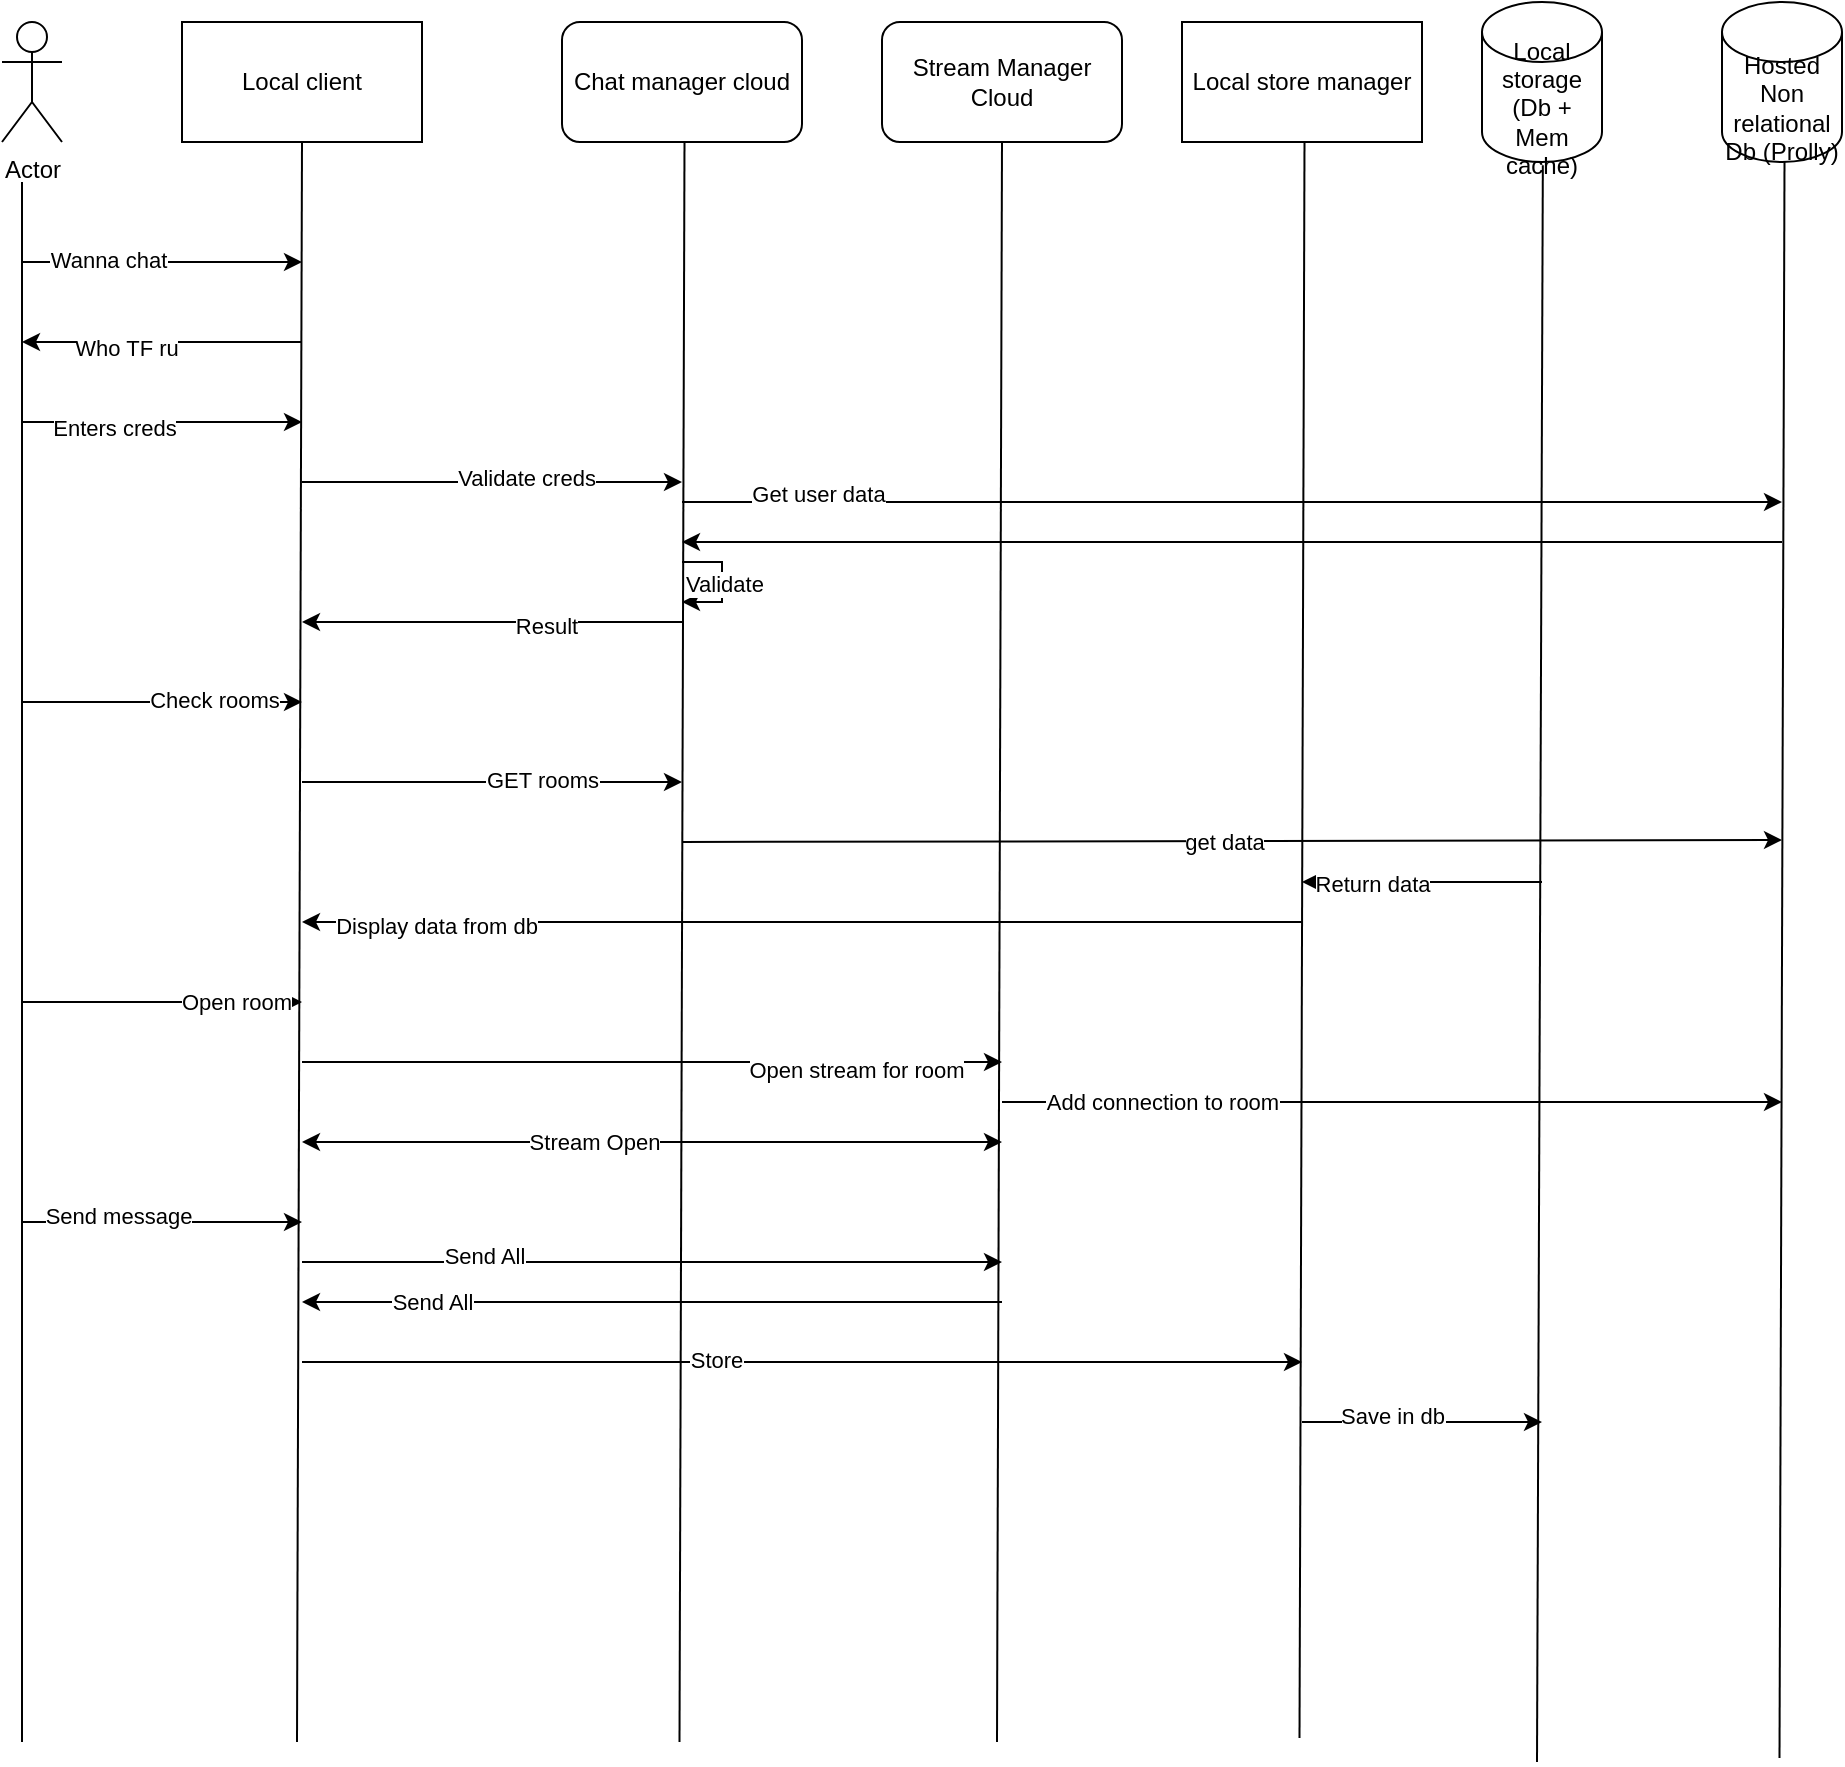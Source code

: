 <mxfile version="24.7.7">
  <diagram name="Page-1" id="YG00xivwljhJuX3czBY-">
    <mxGraphModel dx="1426" dy="783" grid="1" gridSize="10" guides="1" tooltips="1" connect="1" arrows="1" fold="1" page="1" pageScale="1" pageWidth="850" pageHeight="1100" math="0" shadow="0">
      <root>
        <mxCell id="0" />
        <mxCell id="1" parent="0" />
        <mxCell id="oywU_2BDPQYIoImPRBsn-1" value="Actor" style="shape=umlActor;verticalLabelPosition=bottom;verticalAlign=top;html=1;outlineConnect=0;" vertex="1" parent="1">
          <mxGeometry x="70" y="140" width="30" height="60" as="geometry" />
        </mxCell>
        <mxCell id="oywU_2BDPQYIoImPRBsn-2" value="Stream Manager Cloud" style="rounded=1;whiteSpace=wrap;html=1;" vertex="1" parent="1">
          <mxGeometry x="510" y="140" width="120" height="60" as="geometry" />
        </mxCell>
        <mxCell id="oywU_2BDPQYIoImPRBsn-4" value="Local client" style="rounded=0;whiteSpace=wrap;html=1;" vertex="1" parent="1">
          <mxGeometry x="160" y="140" width="120" height="60" as="geometry" />
        </mxCell>
        <mxCell id="oywU_2BDPQYIoImPRBsn-6" value="Local storage (Db + Mem cache)" style="shape=cylinder3;whiteSpace=wrap;html=1;boundedLbl=1;backgroundOutline=1;size=15;" vertex="1" parent="1">
          <mxGeometry x="810" y="130" width="60" height="80" as="geometry" />
        </mxCell>
        <mxCell id="oywU_2BDPQYIoImPRBsn-9" value="" style="endArrow=none;html=1;rounded=0;" edge="1" parent="1">
          <mxGeometry width="50" height="50" relative="1" as="geometry">
            <mxPoint x="80" y="220" as="sourcePoint" />
            <mxPoint x="80" y="1000" as="targetPoint" />
          </mxGeometry>
        </mxCell>
        <mxCell id="oywU_2BDPQYIoImPRBsn-10" value="" style="endArrow=none;html=1;rounded=0;exitX=0.5;exitY=1;exitDx=0;exitDy=0;" edge="1" parent="1" source="oywU_2BDPQYIoImPRBsn-4">
          <mxGeometry width="50" height="50" relative="1" as="geometry">
            <mxPoint x="222.5" y="200" as="sourcePoint" />
            <mxPoint x="217.5" y="1000" as="targetPoint" />
          </mxGeometry>
        </mxCell>
        <mxCell id="oywU_2BDPQYIoImPRBsn-11" value="" style="endArrow=none;html=1;rounded=0;exitX=0.507;exitY=1.02;exitDx=0;exitDy=0;exitPerimeter=0;" edge="1" parent="1" source="oywU_2BDPQYIoImPRBsn-6">
          <mxGeometry width="50" height="50" relative="1" as="geometry">
            <mxPoint x="842.5" y="210" as="sourcePoint" />
            <mxPoint x="837.5" y="1010" as="targetPoint" />
          </mxGeometry>
        </mxCell>
        <mxCell id="oywU_2BDPQYIoImPRBsn-13" value="" style="endArrow=none;html=1;rounded=0;exitX=0.5;exitY=1;exitDx=0;exitDy=0;" edge="1" parent="1" source="oywU_2BDPQYIoImPRBsn-2">
          <mxGeometry width="50" height="50" relative="1" as="geometry">
            <mxPoint x="572.5" y="200" as="sourcePoint" />
            <mxPoint x="567.5" y="1000" as="targetPoint" />
          </mxGeometry>
        </mxCell>
        <mxCell id="oywU_2BDPQYIoImPRBsn-15" value="" style="endArrow=classic;html=1;rounded=0;" edge="1" parent="1">
          <mxGeometry width="50" height="50" relative="1" as="geometry">
            <mxPoint x="80" y="260" as="sourcePoint" />
            <mxPoint x="220" y="260" as="targetPoint" />
          </mxGeometry>
        </mxCell>
        <mxCell id="oywU_2BDPQYIoImPRBsn-16" value="Wanna chat" style="edgeLabel;html=1;align=center;verticalAlign=middle;resizable=0;points=[];" vertex="1" connectable="0" parent="oywU_2BDPQYIoImPRBsn-15">
          <mxGeometry x="-0.383" y="1" relative="1" as="geometry">
            <mxPoint as="offset" />
          </mxGeometry>
        </mxCell>
        <mxCell id="oywU_2BDPQYIoImPRBsn-17" value="" style="endArrow=classic;html=1;rounded=0;" edge="1" parent="1">
          <mxGeometry width="50" height="50" relative="1" as="geometry">
            <mxPoint x="220" y="300" as="sourcePoint" />
            <mxPoint x="80" y="300" as="targetPoint" />
          </mxGeometry>
        </mxCell>
        <mxCell id="oywU_2BDPQYIoImPRBsn-18" value="Who TF ru" style="edgeLabel;html=1;align=center;verticalAlign=middle;resizable=0;points=[];" vertex="1" connectable="0" parent="oywU_2BDPQYIoImPRBsn-17">
          <mxGeometry x="0.265" y="3" relative="1" as="geometry">
            <mxPoint as="offset" />
          </mxGeometry>
        </mxCell>
        <mxCell id="oywU_2BDPQYIoImPRBsn-19" value="" style="endArrow=classic;html=1;rounded=0;" edge="1" parent="1">
          <mxGeometry width="50" height="50" relative="1" as="geometry">
            <mxPoint x="80" y="340" as="sourcePoint" />
            <mxPoint x="220" y="340" as="targetPoint" />
          </mxGeometry>
        </mxCell>
        <mxCell id="oywU_2BDPQYIoImPRBsn-20" value="Enters creds" style="edgeLabel;html=1;align=center;verticalAlign=middle;resizable=0;points=[];" vertex="1" connectable="0" parent="oywU_2BDPQYIoImPRBsn-19">
          <mxGeometry x="-0.353" y="-3" relative="1" as="geometry">
            <mxPoint as="offset" />
          </mxGeometry>
        </mxCell>
        <mxCell id="oywU_2BDPQYIoImPRBsn-21" value="Chat manager cloud" style="rounded=1;whiteSpace=wrap;html=1;" vertex="1" parent="1">
          <mxGeometry x="350" y="140" width="120" height="60" as="geometry" />
        </mxCell>
        <mxCell id="oywU_2BDPQYIoImPRBsn-22" value="" style="endArrow=none;html=1;rounded=0;exitX=0.5;exitY=1;exitDx=0;exitDy=0;" edge="1" parent="1">
          <mxGeometry width="50" height="50" relative="1" as="geometry">
            <mxPoint x="411.25" y="200" as="sourcePoint" />
            <mxPoint x="408.75" y="1000" as="targetPoint" />
          </mxGeometry>
        </mxCell>
        <mxCell id="oywU_2BDPQYIoImPRBsn-23" value="" style="endArrow=classic;html=1;rounded=0;" edge="1" parent="1">
          <mxGeometry width="50" height="50" relative="1" as="geometry">
            <mxPoint x="220" y="370" as="sourcePoint" />
            <mxPoint x="410" y="370" as="targetPoint" />
          </mxGeometry>
        </mxCell>
        <mxCell id="oywU_2BDPQYIoImPRBsn-24" value="Validate creds" style="edgeLabel;html=1;align=center;verticalAlign=middle;resizable=0;points=[];" vertex="1" connectable="0" parent="oywU_2BDPQYIoImPRBsn-23">
          <mxGeometry x="0.173" y="2" relative="1" as="geometry">
            <mxPoint as="offset" />
          </mxGeometry>
        </mxCell>
        <mxCell id="oywU_2BDPQYIoImPRBsn-25" value="" style="endArrow=classic;html=1;rounded=0;" edge="1" parent="1">
          <mxGeometry width="50" height="50" relative="1" as="geometry">
            <mxPoint x="410" y="440" as="sourcePoint" />
            <mxPoint x="220" y="440" as="targetPoint" />
          </mxGeometry>
        </mxCell>
        <mxCell id="oywU_2BDPQYIoImPRBsn-26" value="Result" style="edgeLabel;html=1;align=center;verticalAlign=middle;resizable=0;points=[];" vertex="1" connectable="0" parent="oywU_2BDPQYIoImPRBsn-25">
          <mxGeometry x="-0.282" y="2" relative="1" as="geometry">
            <mxPoint as="offset" />
          </mxGeometry>
        </mxCell>
        <mxCell id="oywU_2BDPQYIoImPRBsn-27" value="" style="endArrow=classic;html=1;rounded=0;" edge="1" parent="1">
          <mxGeometry width="50" height="50" relative="1" as="geometry">
            <mxPoint x="80" y="480" as="sourcePoint" />
            <mxPoint x="220" y="480" as="targetPoint" />
          </mxGeometry>
        </mxCell>
        <mxCell id="oywU_2BDPQYIoImPRBsn-28" value="Check rooms" style="edgeLabel;html=1;align=center;verticalAlign=middle;resizable=0;points=[];" vertex="1" connectable="0" parent="oywU_2BDPQYIoImPRBsn-27">
          <mxGeometry x="0.374" y="1" relative="1" as="geometry">
            <mxPoint as="offset" />
          </mxGeometry>
        </mxCell>
        <mxCell id="oywU_2BDPQYIoImPRBsn-29" value="Local store manager" style="rounded=0;whiteSpace=wrap;html=1;" vertex="1" parent="1">
          <mxGeometry x="660" y="140" width="120" height="60" as="geometry" />
        </mxCell>
        <mxCell id="oywU_2BDPQYIoImPRBsn-30" value="" style="endArrow=none;html=1;rounded=0;exitX=0.507;exitY=1.02;exitDx=0;exitDy=0;exitPerimeter=0;" edge="1" parent="1">
          <mxGeometry width="50" height="50" relative="1" as="geometry">
            <mxPoint x="721.25" y="200" as="sourcePoint" />
            <mxPoint x="718.75" y="998" as="targetPoint" />
          </mxGeometry>
        </mxCell>
        <mxCell id="oywU_2BDPQYIoImPRBsn-32" value="" style="endArrow=classic;html=1;rounded=0;" edge="1" parent="1">
          <mxGeometry width="50" height="50" relative="1" as="geometry">
            <mxPoint x="220" y="520" as="sourcePoint" />
            <mxPoint x="410" y="520" as="targetPoint" />
          </mxGeometry>
        </mxCell>
        <mxCell id="oywU_2BDPQYIoImPRBsn-33" value="GET rooms" style="edgeLabel;html=1;align=center;verticalAlign=middle;resizable=0;points=[];" vertex="1" connectable="0" parent="oywU_2BDPQYIoImPRBsn-32">
          <mxGeometry x="0.81" y="1" relative="1" as="geometry">
            <mxPoint x="-52" as="offset" />
          </mxGeometry>
        </mxCell>
        <mxCell id="oywU_2BDPQYIoImPRBsn-34" value="" style="endArrow=classic;html=1;rounded=0;" edge="1" parent="1">
          <mxGeometry width="50" height="50" relative="1" as="geometry">
            <mxPoint x="410" y="550" as="sourcePoint" />
            <mxPoint x="960" y="549" as="targetPoint" />
          </mxGeometry>
        </mxCell>
        <mxCell id="oywU_2BDPQYIoImPRBsn-35" value="get data" style="edgeLabel;html=1;align=center;verticalAlign=middle;resizable=0;points=[];" vertex="1" connectable="0" parent="oywU_2BDPQYIoImPRBsn-34">
          <mxGeometry x="-0.017" relative="1" as="geometry">
            <mxPoint as="offset" />
          </mxGeometry>
        </mxCell>
        <mxCell id="oywU_2BDPQYIoImPRBsn-36" value="" style="endArrow=classic;html=1;rounded=0;" edge="1" parent="1">
          <mxGeometry width="50" height="50" relative="1" as="geometry">
            <mxPoint x="840" y="570" as="sourcePoint" />
            <mxPoint x="720" y="570" as="targetPoint" />
          </mxGeometry>
        </mxCell>
        <mxCell id="oywU_2BDPQYIoImPRBsn-37" value="Return data" style="edgeLabel;html=1;align=center;verticalAlign=middle;resizable=0;points=[];" vertex="1" connectable="0" parent="oywU_2BDPQYIoImPRBsn-36">
          <mxGeometry x="0.417" y="1" relative="1" as="geometry">
            <mxPoint as="offset" />
          </mxGeometry>
        </mxCell>
        <mxCell id="oywU_2BDPQYIoImPRBsn-38" value="" style="endArrow=classic;html=1;rounded=0;" edge="1" parent="1">
          <mxGeometry width="50" height="50" relative="1" as="geometry">
            <mxPoint x="720" y="590" as="sourcePoint" />
            <mxPoint x="220" y="590" as="targetPoint" />
          </mxGeometry>
        </mxCell>
        <mxCell id="oywU_2BDPQYIoImPRBsn-40" value="Display data from db" style="edgeLabel;html=1;align=center;verticalAlign=middle;resizable=0;points=[];" vertex="1" connectable="0" parent="oywU_2BDPQYIoImPRBsn-38">
          <mxGeometry x="0.732" y="2" relative="1" as="geometry">
            <mxPoint as="offset" />
          </mxGeometry>
        </mxCell>
        <mxCell id="oywU_2BDPQYIoImPRBsn-41" value="" style="endArrow=classic;html=1;rounded=0;" edge="1" parent="1">
          <mxGeometry width="50" height="50" relative="1" as="geometry">
            <mxPoint x="80" y="630" as="sourcePoint" />
            <mxPoint x="220" y="630" as="targetPoint" />
          </mxGeometry>
        </mxCell>
        <mxCell id="oywU_2BDPQYIoImPRBsn-42" value="Open room" style="edgeLabel;html=1;align=center;verticalAlign=middle;resizable=0;points=[];" vertex="1" connectable="0" parent="oywU_2BDPQYIoImPRBsn-41">
          <mxGeometry x="0.529" relative="1" as="geometry">
            <mxPoint as="offset" />
          </mxGeometry>
        </mxCell>
        <mxCell id="oywU_2BDPQYIoImPRBsn-43" value="" style="endArrow=classic;html=1;rounded=0;" edge="1" parent="1">
          <mxGeometry width="50" height="50" relative="1" as="geometry">
            <mxPoint x="220" y="660" as="sourcePoint" />
            <mxPoint x="570" y="660" as="targetPoint" />
          </mxGeometry>
        </mxCell>
        <mxCell id="oywU_2BDPQYIoImPRBsn-44" value="Open stream for room" style="edgeLabel;html=1;align=center;verticalAlign=middle;resizable=0;points=[];" vertex="1" connectable="0" parent="oywU_2BDPQYIoImPRBsn-43">
          <mxGeometry x="0.583" y="-4" relative="1" as="geometry">
            <mxPoint as="offset" />
          </mxGeometry>
        </mxCell>
        <mxCell id="oywU_2BDPQYIoImPRBsn-46" value="Hosted Non relational Db (Prolly)" style="shape=cylinder3;whiteSpace=wrap;html=1;boundedLbl=1;backgroundOutline=1;size=15;" vertex="1" parent="1">
          <mxGeometry x="930" y="130" width="60" height="80" as="geometry" />
        </mxCell>
        <mxCell id="oywU_2BDPQYIoImPRBsn-47" value="" style="endArrow=none;html=1;rounded=0;exitX=0.507;exitY=1.02;exitDx=0;exitDy=0;exitPerimeter=0;" edge="1" parent="1">
          <mxGeometry width="50" height="50" relative="1" as="geometry">
            <mxPoint x="961.25" y="210" as="sourcePoint" />
            <mxPoint x="958.75" y="1008" as="targetPoint" />
          </mxGeometry>
        </mxCell>
        <mxCell id="oywU_2BDPQYIoImPRBsn-48" value="" style="endArrow=classic;html=1;rounded=0;" edge="1" parent="1">
          <mxGeometry width="50" height="50" relative="1" as="geometry">
            <mxPoint x="410" y="380" as="sourcePoint" />
            <mxPoint x="960" y="380" as="targetPoint" />
          </mxGeometry>
        </mxCell>
        <mxCell id="oywU_2BDPQYIoImPRBsn-49" value="Get user data" style="edgeLabel;html=1;align=center;verticalAlign=middle;resizable=0;points=[];" vertex="1" connectable="0" parent="oywU_2BDPQYIoImPRBsn-48">
          <mxGeometry x="-0.753" y="4" relative="1" as="geometry">
            <mxPoint as="offset" />
          </mxGeometry>
        </mxCell>
        <mxCell id="oywU_2BDPQYIoImPRBsn-50" value="" style="endArrow=classic;html=1;rounded=0;" edge="1" parent="1">
          <mxGeometry width="50" height="50" relative="1" as="geometry">
            <mxPoint x="960" y="400" as="sourcePoint" />
            <mxPoint x="410" y="400" as="targetPoint" />
          </mxGeometry>
        </mxCell>
        <mxCell id="oywU_2BDPQYIoImPRBsn-53" value="" style="endArrow=classic;html=1;rounded=0;" edge="1" parent="1">
          <mxGeometry width="50" height="50" relative="1" as="geometry">
            <mxPoint x="410" y="410" as="sourcePoint" />
            <mxPoint x="410" y="430" as="targetPoint" />
            <Array as="points">
              <mxPoint x="430" y="410" />
              <mxPoint x="430" y="420" />
              <mxPoint x="430" y="430" />
            </Array>
          </mxGeometry>
        </mxCell>
        <mxCell id="oywU_2BDPQYIoImPRBsn-54" value="Validate" style="edgeLabel;html=1;align=center;verticalAlign=middle;resizable=0;points=[];" vertex="1" connectable="0" parent="oywU_2BDPQYIoImPRBsn-53">
          <mxGeometry x="0.011" y="1" relative="1" as="geometry">
            <mxPoint as="offset" />
          </mxGeometry>
        </mxCell>
        <mxCell id="oywU_2BDPQYIoImPRBsn-55" value="" style="endArrow=classic;html=1;rounded=0;" edge="1" parent="1">
          <mxGeometry width="50" height="50" relative="1" as="geometry">
            <mxPoint x="570" y="680" as="sourcePoint" />
            <mxPoint x="960" y="680" as="targetPoint" />
          </mxGeometry>
        </mxCell>
        <mxCell id="oywU_2BDPQYIoImPRBsn-56" value="Add connection to room" style="edgeLabel;html=1;align=center;verticalAlign=middle;resizable=0;points=[];" vertex="1" connectable="0" parent="oywU_2BDPQYIoImPRBsn-55">
          <mxGeometry x="-0.862" relative="1" as="geometry">
            <mxPoint x="53" as="offset" />
          </mxGeometry>
        </mxCell>
        <mxCell id="oywU_2BDPQYIoImPRBsn-57" value="" style="endArrow=classic;startArrow=classic;html=1;rounded=0;" edge="1" parent="1">
          <mxGeometry width="50" height="50" relative="1" as="geometry">
            <mxPoint x="220" y="700" as="sourcePoint" />
            <mxPoint x="570" y="700" as="targetPoint" />
          </mxGeometry>
        </mxCell>
        <mxCell id="oywU_2BDPQYIoImPRBsn-58" value="Stream Open" style="edgeLabel;html=1;align=center;verticalAlign=middle;resizable=0;points=[];" vertex="1" connectable="0" parent="oywU_2BDPQYIoImPRBsn-57">
          <mxGeometry x="-0.17" relative="1" as="geometry">
            <mxPoint as="offset" />
          </mxGeometry>
        </mxCell>
        <mxCell id="oywU_2BDPQYIoImPRBsn-59" value="" style="endArrow=classic;html=1;rounded=0;" edge="1" parent="1">
          <mxGeometry width="50" height="50" relative="1" as="geometry">
            <mxPoint x="80" y="740" as="sourcePoint" />
            <mxPoint x="220" y="740" as="targetPoint" />
          </mxGeometry>
        </mxCell>
        <mxCell id="oywU_2BDPQYIoImPRBsn-60" value="Send message" style="edgeLabel;html=1;align=center;verticalAlign=middle;resizable=0;points=[];" vertex="1" connectable="0" parent="oywU_2BDPQYIoImPRBsn-59">
          <mxGeometry x="-0.317" y="3" relative="1" as="geometry">
            <mxPoint as="offset" />
          </mxGeometry>
        </mxCell>
        <mxCell id="oywU_2BDPQYIoImPRBsn-61" value="" style="endArrow=classic;html=1;rounded=0;" edge="1" parent="1">
          <mxGeometry width="50" height="50" relative="1" as="geometry">
            <mxPoint x="220" y="760" as="sourcePoint" />
            <mxPoint x="570" y="760" as="targetPoint" />
          </mxGeometry>
        </mxCell>
        <mxCell id="oywU_2BDPQYIoImPRBsn-62" value="Send All" style="edgeLabel;html=1;align=center;verticalAlign=middle;resizable=0;points=[];" vertex="1" connectable="0" parent="oywU_2BDPQYIoImPRBsn-61">
          <mxGeometry x="-0.479" y="3" relative="1" as="geometry">
            <mxPoint as="offset" />
          </mxGeometry>
        </mxCell>
        <mxCell id="oywU_2BDPQYIoImPRBsn-63" value="" style="endArrow=classic;html=1;rounded=0;" edge="1" parent="1">
          <mxGeometry width="50" height="50" relative="1" as="geometry">
            <mxPoint x="570" y="780" as="sourcePoint" />
            <mxPoint x="220" y="780" as="targetPoint" />
          </mxGeometry>
        </mxCell>
        <mxCell id="oywU_2BDPQYIoImPRBsn-64" value="Send All" style="edgeLabel;html=1;align=center;verticalAlign=middle;resizable=0;points=[];" vertex="1" connectable="0" parent="oywU_2BDPQYIoImPRBsn-63">
          <mxGeometry x="0.631" relative="1" as="geometry">
            <mxPoint as="offset" />
          </mxGeometry>
        </mxCell>
        <mxCell id="oywU_2BDPQYIoImPRBsn-65" value="" style="endArrow=classic;html=1;rounded=0;" edge="1" parent="1">
          <mxGeometry width="50" height="50" relative="1" as="geometry">
            <mxPoint x="220" y="810" as="sourcePoint" />
            <mxPoint x="720" y="810" as="targetPoint" />
          </mxGeometry>
        </mxCell>
        <mxCell id="oywU_2BDPQYIoImPRBsn-66" value="Store" style="edgeLabel;html=1;align=center;verticalAlign=middle;resizable=0;points=[];" vertex="1" connectable="0" parent="oywU_2BDPQYIoImPRBsn-65">
          <mxGeometry x="-0.175" y="1" relative="1" as="geometry">
            <mxPoint as="offset" />
          </mxGeometry>
        </mxCell>
        <mxCell id="oywU_2BDPQYIoImPRBsn-67" value="" style="endArrow=classic;html=1;rounded=0;" edge="1" parent="1">
          <mxGeometry width="50" height="50" relative="1" as="geometry">
            <mxPoint x="720" y="840" as="sourcePoint" />
            <mxPoint x="840" y="840" as="targetPoint" />
          </mxGeometry>
        </mxCell>
        <mxCell id="oywU_2BDPQYIoImPRBsn-68" value="Save in db" style="edgeLabel;html=1;align=center;verticalAlign=middle;resizable=0;points=[];" vertex="1" connectable="0" parent="oywU_2BDPQYIoImPRBsn-67">
          <mxGeometry x="-0.258" y="3" relative="1" as="geometry">
            <mxPoint as="offset" />
          </mxGeometry>
        </mxCell>
      </root>
    </mxGraphModel>
  </diagram>
</mxfile>
